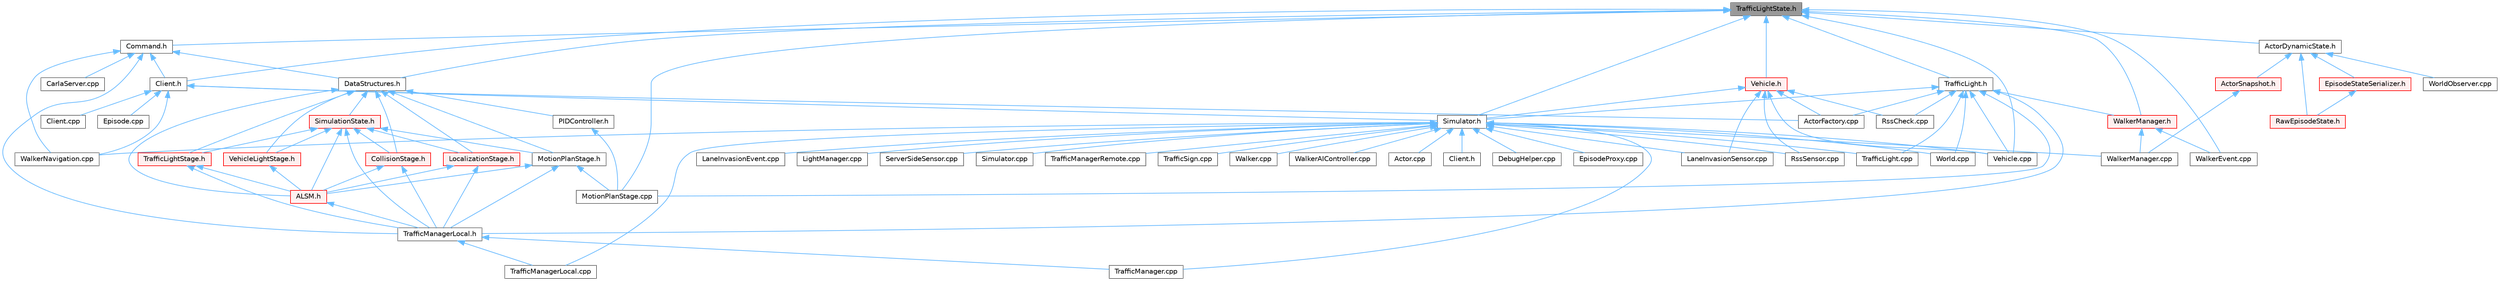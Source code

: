 digraph "TrafficLightState.h"
{
 // INTERACTIVE_SVG=YES
 // LATEX_PDF_SIZE
  bgcolor="transparent";
  edge [fontname=Helvetica,fontsize=10,labelfontname=Helvetica,labelfontsize=10];
  node [fontname=Helvetica,fontsize=10,shape=box,height=0.2,width=0.4];
  Node1 [id="Node000001",label="TrafficLightState.h",height=0.2,width=0.4,color="gray40", fillcolor="grey60", style="filled", fontcolor="black",tooltip=" "];
  Node1 -> Node2 [id="edge1_Node000001_Node000002",dir="back",color="steelblue1",style="solid",tooltip=" "];
  Node2 [id="Node000002",label="ActorDynamicState.h",height=0.2,width=0.4,color="grey40", fillcolor="white", style="filled",URL="$d6/d60/ActorDynamicState_8h.html",tooltip=" "];
  Node2 -> Node3 [id="edge2_Node000002_Node000003",dir="back",color="steelblue1",style="solid",tooltip=" "];
  Node3 [id="Node000003",label="ActorSnapshot.h",height=0.2,width=0.4,color="red", fillcolor="#FFF0F0", style="filled",URL="$db/d5e/ActorSnapshot_8h.html",tooltip=" "];
  Node3 -> Node74 [id="edge3_Node000003_Node000074",dir="back",color="steelblue1",style="solid",tooltip=" "];
  Node74 [id="Node000074",label="WalkerManager.cpp",height=0.2,width=0.4,color="grey40", fillcolor="white", style="filled",URL="$d2/dbb/WalkerManager_8cpp.html",tooltip=" "];
  Node2 -> Node92 [id="edge4_Node000002_Node000092",dir="back",color="steelblue1",style="solid",tooltip=" "];
  Node92 [id="Node000092",label="EpisodeStateSerializer.h",height=0.2,width=0.4,color="red", fillcolor="#FFF0F0", style="filled",URL="$dd/dd8/EpisodeStateSerializer_8h.html",tooltip=" "];
  Node92 -> Node94 [id="edge5_Node000092_Node000094",dir="back",color="steelblue1",style="solid",tooltip=" "];
  Node94 [id="Node000094",label="RawEpisodeState.h",height=0.2,width=0.4,color="red", fillcolor="#FFF0F0", style="filled",URL="$dd/d7d/RawEpisodeState_8h.html",tooltip=" "];
  Node2 -> Node94 [id="edge6_Node000002_Node000094",dir="back",color="steelblue1",style="solid",tooltip=" "];
  Node2 -> Node191 [id="edge7_Node000002_Node000191",dir="back",color="steelblue1",style="solid",tooltip=" "];
  Node191 [id="Node000191",label="WorldObserver.cpp",height=0.2,width=0.4,color="grey40", fillcolor="white", style="filled",URL="$d9/de7/WorldObserver_8cpp.html",tooltip=" "];
  Node1 -> Node216 [id="edge8_Node000001_Node000216",dir="back",color="steelblue1",style="solid",tooltip=" "];
  Node216 [id="Node000216",label="Client.h",height=0.2,width=0.4,color="grey40", fillcolor="white", style="filled",URL="$df/d8b/client_2detail_2Client_8h.html",tooltip=" "];
  Node216 -> Node16 [id="edge9_Node000216_Node000016",dir="back",color="steelblue1",style="solid",tooltip=" "];
  Node16 [id="Node000016",label="ActorFactory.cpp",height=0.2,width=0.4,color="grey40", fillcolor="white", style="filled",URL="$df/dd6/ActorFactory_8cpp.html",tooltip=" "];
  Node216 -> Node217 [id="edge10_Node000216_Node000217",dir="back",color="steelblue1",style="solid",tooltip=" "];
  Node217 [id="Node000217",label="Client.cpp",height=0.2,width=0.4,color="grey40", fillcolor="white", style="filled",URL="$dc/d4a/client_2detail_2Client_8cpp.html",tooltip=" "];
  Node216 -> Node6 [id="edge11_Node000216_Node000006",dir="back",color="steelblue1",style="solid",tooltip=" "];
  Node6 [id="Node000006",label="Episode.cpp",height=0.2,width=0.4,color="grey40", fillcolor="white", style="filled",URL="$d6/d12/Episode_8cpp.html",tooltip=" "];
  Node216 -> Node67 [id="edge12_Node000216_Node000067",dir="back",color="steelblue1",style="solid",tooltip=" "];
  Node67 [id="Node000067",label="Simulator.h",height=0.2,width=0.4,color="grey40", fillcolor="white", style="filled",URL="$d6/d4a/Simulator_8h.html",tooltip=" "];
  Node67 -> Node19 [id="edge13_Node000067_Node000019",dir="back",color="steelblue1",style="solid",tooltip=" "];
  Node19 [id="Node000019",label="Actor.cpp",height=0.2,width=0.4,color="grey40", fillcolor="white", style="filled",URL="$d4/d34/Actor_8cpp.html",tooltip=" "];
  Node67 -> Node68 [id="edge14_Node000067_Node000068",dir="back",color="steelblue1",style="solid",tooltip=" "];
  Node68 [id="Node000068",label="Client.h",height=0.2,width=0.4,color="grey40", fillcolor="white", style="filled",URL="$dd/de3/client_2Client_8h.html",tooltip=" "];
  Node67 -> Node69 [id="edge15_Node000067_Node000069",dir="back",color="steelblue1",style="solid",tooltip=" "];
  Node69 [id="Node000069",label="DebugHelper.cpp",height=0.2,width=0.4,color="grey40", fillcolor="white", style="filled",URL="$d2/d01/DebugHelper_8cpp.html",tooltip=" "];
  Node67 -> Node70 [id="edge16_Node000067_Node000070",dir="back",color="steelblue1",style="solid",tooltip=" "];
  Node70 [id="Node000070",label="EpisodeProxy.cpp",height=0.2,width=0.4,color="grey40", fillcolor="white", style="filled",URL="$d2/d6b/EpisodeProxy_8cpp.html",tooltip=" "];
  Node67 -> Node58 [id="edge17_Node000067_Node000058",dir="back",color="steelblue1",style="solid",tooltip=" "];
  Node58 [id="Node000058",label="LaneInvasionEvent.cpp",height=0.2,width=0.4,color="grey40", fillcolor="white", style="filled",URL="$d6/d75/LaneInvasionEvent_8cpp.html",tooltip=" "];
  Node67 -> Node59 [id="edge18_Node000067_Node000059",dir="back",color="steelblue1",style="solid",tooltip=" "];
  Node59 [id="Node000059",label="LaneInvasionSensor.cpp",height=0.2,width=0.4,color="grey40", fillcolor="white", style="filled",URL="$dd/dbc/LibCarla_2source_2carla_2client_2LaneInvasionSensor_8cpp.html",tooltip=" "];
  Node67 -> Node9 [id="edge19_Node000067_Node000009",dir="back",color="steelblue1",style="solid",tooltip=" "];
  Node9 [id="Node000009",label="LightManager.cpp",height=0.2,width=0.4,color="grey40", fillcolor="white", style="filled",URL="$d3/d1d/LightManager_8cpp.html",tooltip=" "];
  Node67 -> Node36 [id="edge20_Node000067_Node000036",dir="back",color="steelblue1",style="solid",tooltip=" "];
  Node36 [id="Node000036",label="RssSensor.cpp",height=0.2,width=0.4,color="grey40", fillcolor="white", style="filled",URL="$d8/d77/LibCarla_2source_2carla_2rss_2RssSensor_8cpp.html",tooltip=" "];
  Node67 -> Node65 [id="edge21_Node000067_Node000065",dir="back",color="steelblue1",style="solid",tooltip=" "];
  Node65 [id="Node000065",label="ServerSideSensor.cpp",height=0.2,width=0.4,color="grey40", fillcolor="white", style="filled",URL="$d1/da0/ServerSideSensor_8cpp.html",tooltip=" "];
  Node67 -> Node66 [id="edge22_Node000067_Node000066",dir="back",color="steelblue1",style="solid",tooltip=" "];
  Node66 [id="Node000066",label="Simulator.cpp",height=0.2,width=0.4,color="grey40", fillcolor="white", style="filled",URL="$d2/d0c/Simulator_8cpp.html",tooltip=" "];
  Node67 -> Node38 [id="edge23_Node000067_Node000038",dir="back",color="steelblue1",style="solid",tooltip=" "];
  Node38 [id="Node000038",label="TrafficLight.cpp",height=0.2,width=0.4,color="grey40", fillcolor="white", style="filled",URL="$dd/d90/TrafficLight_8cpp.html",tooltip=" "];
  Node67 -> Node14 [id="edge24_Node000067_Node000014",dir="back",color="steelblue1",style="solid",tooltip=" "];
  Node14 [id="Node000014",label="TrafficManager.cpp",height=0.2,width=0.4,color="grey40", fillcolor="white", style="filled",URL="$db/d04/TrafficManager_8cpp.html",tooltip=" "];
  Node67 -> Node15 [id="edge25_Node000067_Node000015",dir="back",color="steelblue1",style="solid",tooltip=" "];
  Node15 [id="Node000015",label="TrafficManagerLocal.cpp",height=0.2,width=0.4,color="grey40", fillcolor="white", style="filled",URL="$da/d53/TrafficManagerLocal_8cpp.html",tooltip=" "];
  Node67 -> Node71 [id="edge26_Node000067_Node000071",dir="back",color="steelblue1",style="solid",tooltip=" "];
  Node71 [id="Node000071",label="TrafficManagerRemote.cpp",height=0.2,width=0.4,color="grey40", fillcolor="white", style="filled",URL="$d6/d82/TrafficManagerRemote_8cpp.html",tooltip=" "];
  Node67 -> Node39 [id="edge27_Node000067_Node000039",dir="back",color="steelblue1",style="solid",tooltip=" "];
  Node39 [id="Node000039",label="TrafficSign.cpp",height=0.2,width=0.4,color="grey40", fillcolor="white", style="filled",URL="$d1/d40/TrafficSign_8cpp.html",tooltip=" "];
  Node67 -> Node40 [id="edge28_Node000067_Node000040",dir="back",color="steelblue1",style="solid",tooltip=" "];
  Node40 [id="Node000040",label="Vehicle.cpp",height=0.2,width=0.4,color="grey40", fillcolor="white", style="filled",URL="$d0/d27/Vehicle_8cpp.html",tooltip=" "];
  Node67 -> Node72 [id="edge29_Node000067_Node000072",dir="back",color="steelblue1",style="solid",tooltip=" "];
  Node72 [id="Node000072",label="Walker.cpp",height=0.2,width=0.4,color="grey40", fillcolor="white", style="filled",URL="$d6/db6/Walker_8cpp.html",tooltip=" "];
  Node67 -> Node73 [id="edge30_Node000067_Node000073",dir="back",color="steelblue1",style="solid",tooltip=" "];
  Node73 [id="Node000073",label="WalkerAIController.cpp",height=0.2,width=0.4,color="grey40", fillcolor="white", style="filled",URL="$de/d69/WalkerAIController_8cpp.html",tooltip=" "];
  Node67 -> Node74 [id="edge31_Node000067_Node000074",dir="back",color="steelblue1",style="solid",tooltip=" "];
  Node67 -> Node75 [id="edge32_Node000067_Node000075",dir="back",color="steelblue1",style="solid",tooltip=" "];
  Node75 [id="Node000075",label="WalkerNavigation.cpp",height=0.2,width=0.4,color="grey40", fillcolor="white", style="filled",URL="$de/d84/WalkerNavigation_8cpp.html",tooltip=" "];
  Node67 -> Node41 [id="edge33_Node000067_Node000041",dir="back",color="steelblue1",style="solid",tooltip=" "];
  Node41 [id="Node000041",label="World.cpp",height=0.2,width=0.4,color="grey40", fillcolor="white", style="filled",URL="$d7/dfe/World_8cpp.html",tooltip=" "];
  Node216 -> Node75 [id="edge34_Node000216_Node000075",dir="back",color="steelblue1",style="solid",tooltip=" "];
  Node1 -> Node218 [id="edge35_Node000001_Node000218",dir="back",color="steelblue1",style="solid",tooltip=" "];
  Node218 [id="Node000218",label="Command.h",height=0.2,width=0.4,color="grey40", fillcolor="white", style="filled",URL="$d1/d55/Command_8h.html",tooltip=" "];
  Node218 -> Node112 [id="edge36_Node000218_Node000112",dir="back",color="steelblue1",style="solid",tooltip=" "];
  Node112 [id="Node000112",label="CarlaServer.cpp",height=0.2,width=0.4,color="grey40", fillcolor="white", style="filled",URL="$db/d6c/CarlaServer_8cpp.html",tooltip=" "];
  Node218 -> Node216 [id="edge37_Node000218_Node000216",dir="back",color="steelblue1",style="solid",tooltip=" "];
  Node218 -> Node53 [id="edge38_Node000218_Node000053",dir="back",color="steelblue1",style="solid",tooltip=" "];
  Node53 [id="Node000053",label="DataStructures.h",height=0.2,width=0.4,color="grey40", fillcolor="white", style="filled",URL="$d0/d49/DataStructures_8h.html",tooltip=" "];
  Node53 -> Node11 [id="edge39_Node000053_Node000011",dir="back",color="steelblue1",style="solid",tooltip=" "];
  Node11 [id="Node000011",label="ALSM.h",height=0.2,width=0.4,color="red", fillcolor="#FFF0F0", style="filled",URL="$dc/d2c/ALSM_8h.html",tooltip=" "];
  Node11 -> Node13 [id="edge40_Node000011_Node000013",dir="back",color="steelblue1",style="solid",tooltip=" "];
  Node13 [id="Node000013",label="TrafficManagerLocal.h",height=0.2,width=0.4,color="grey40", fillcolor="white", style="filled",URL="$db/ddf/TrafficManagerLocal_8h.html",tooltip=" "];
  Node13 -> Node14 [id="edge41_Node000013_Node000014",dir="back",color="steelblue1",style="solid",tooltip=" "];
  Node13 -> Node15 [id="edge42_Node000013_Node000015",dir="back",color="steelblue1",style="solid",tooltip=" "];
  Node53 -> Node49 [id="edge43_Node000053_Node000049",dir="back",color="steelblue1",style="solid",tooltip=" "];
  Node49 [id="Node000049",label="CollisionStage.h",height=0.2,width=0.4,color="red", fillcolor="#FFF0F0", style="filled",URL="$da/d67/CollisionStage_8h.html",tooltip=" "];
  Node49 -> Node11 [id="edge44_Node000049_Node000011",dir="back",color="steelblue1",style="solid",tooltip=" "];
  Node49 -> Node13 [id="edge45_Node000049_Node000013",dir="back",color="steelblue1",style="solid",tooltip=" "];
  Node53 -> Node26 [id="edge46_Node000053_Node000026",dir="back",color="steelblue1",style="solid",tooltip=" "];
  Node26 [id="Node000026",label="LocalizationStage.h",height=0.2,width=0.4,color="red", fillcolor="#FFF0F0", style="filled",URL="$d9/df4/LocalizationStage_8h.html",tooltip=" "];
  Node26 -> Node11 [id="edge47_Node000026_Node000011",dir="back",color="steelblue1",style="solid",tooltip=" "];
  Node26 -> Node13 [id="edge48_Node000026_Node000013",dir="back",color="steelblue1",style="solid",tooltip=" "];
  Node53 -> Node29 [id="edge49_Node000053_Node000029",dir="back",color="steelblue1",style="solid",tooltip=" "];
  Node29 [id="Node000029",label="MotionPlanStage.h",height=0.2,width=0.4,color="grey40", fillcolor="white", style="filled",URL="$d3/d00/MotionPlanStage_8h.html",tooltip=" "];
  Node29 -> Node11 [id="edge50_Node000029_Node000011",dir="back",color="steelblue1",style="solid",tooltip=" "];
  Node29 -> Node30 [id="edge51_Node000029_Node000030",dir="back",color="steelblue1",style="solid",tooltip=" "];
  Node30 [id="Node000030",label="MotionPlanStage.cpp",height=0.2,width=0.4,color="grey40", fillcolor="white", style="filled",URL="$d4/df7/MotionPlanStage_8cpp.html",tooltip=" "];
  Node29 -> Node13 [id="edge52_Node000029_Node000013",dir="back",color="steelblue1",style="solid",tooltip=" "];
  Node53 -> Node54 [id="edge53_Node000053_Node000054",dir="back",color="steelblue1",style="solid",tooltip=" "];
  Node54 [id="Node000054",label="PIDController.h",height=0.2,width=0.4,color="grey40", fillcolor="white", style="filled",URL="$dc/d75/PIDController_8h.html",tooltip=" "];
  Node54 -> Node30 [id="edge54_Node000054_Node000030",dir="back",color="steelblue1",style="solid",tooltip=" "];
  Node53 -> Node55 [id="edge55_Node000053_Node000055",dir="back",color="steelblue1",style="solid",tooltip=" "];
  Node55 [id="Node000055",label="SimulationState.h",height=0.2,width=0.4,color="red", fillcolor="#FFF0F0", style="filled",URL="$d5/d3b/SimulationState_8h.html",tooltip=" "];
  Node55 -> Node11 [id="edge56_Node000055_Node000011",dir="back",color="steelblue1",style="solid",tooltip=" "];
  Node55 -> Node49 [id="edge57_Node000055_Node000049",dir="back",color="steelblue1",style="solid",tooltip=" "];
  Node55 -> Node26 [id="edge58_Node000055_Node000026",dir="back",color="steelblue1",style="solid",tooltip=" "];
  Node55 -> Node29 [id="edge59_Node000055_Node000029",dir="back",color="steelblue1",style="solid",tooltip=" "];
  Node55 -> Node51 [id="edge60_Node000055_Node000051",dir="back",color="steelblue1",style="solid",tooltip=" "];
  Node51 [id="Node000051",label="TrafficLightStage.h",height=0.2,width=0.4,color="red", fillcolor="#FFF0F0", style="filled",URL="$d4/d12/TrafficLightStage_8h.html",tooltip=" "];
  Node51 -> Node11 [id="edge61_Node000051_Node000011",dir="back",color="steelblue1",style="solid",tooltip=" "];
  Node51 -> Node13 [id="edge62_Node000051_Node000013",dir="back",color="steelblue1",style="solid",tooltip=" "];
  Node55 -> Node13 [id="edge63_Node000055_Node000013",dir="back",color="steelblue1",style="solid",tooltip=" "];
  Node55 -> Node52 [id="edge64_Node000055_Node000052",dir="back",color="steelblue1",style="solid",tooltip=" "];
  Node52 [id="Node000052",label="VehicleLightStage.h",height=0.2,width=0.4,color="red", fillcolor="#FFF0F0", style="filled",URL="$d1/dc1/VehicleLightStage_8h.html",tooltip=" "];
  Node52 -> Node11 [id="edge65_Node000052_Node000011",dir="back",color="steelblue1",style="solid",tooltip=" "];
  Node53 -> Node51 [id="edge66_Node000053_Node000051",dir="back",color="steelblue1",style="solid",tooltip=" "];
  Node53 -> Node52 [id="edge67_Node000053_Node000052",dir="back",color="steelblue1",style="solid",tooltip=" "];
  Node218 -> Node13 [id="edge68_Node000218_Node000013",dir="back",color="steelblue1",style="solid",tooltip=" "];
  Node218 -> Node75 [id="edge69_Node000218_Node000075",dir="back",color="steelblue1",style="solid",tooltip=" "];
  Node1 -> Node53 [id="edge70_Node000001_Node000053",dir="back",color="steelblue1",style="solid",tooltip=" "];
  Node1 -> Node30 [id="edge71_Node000001_Node000030",dir="back",color="steelblue1",style="solid",tooltip=" "];
  Node1 -> Node67 [id="edge72_Node000001_Node000067",dir="back",color="steelblue1",style="solid",tooltip=" "];
  Node1 -> Node81 [id="edge73_Node000001_Node000081",dir="back",color="steelblue1",style="solid",tooltip=" "];
  Node81 [id="Node000081",label="TrafficLight.h",height=0.2,width=0.4,color="grey40", fillcolor="white", style="filled",URL="$d5/d9e/TrafficLight_8h.html",tooltip=" "];
  Node81 -> Node16 [id="edge74_Node000081_Node000016",dir="back",color="steelblue1",style="solid",tooltip=" "];
  Node81 -> Node30 [id="edge75_Node000081_Node000030",dir="back",color="steelblue1",style="solid",tooltip=" "];
  Node81 -> Node34 [id="edge76_Node000081_Node000034",dir="back",color="steelblue1",style="solid",tooltip=" "];
  Node34 [id="Node000034",label="RssCheck.cpp",height=0.2,width=0.4,color="grey40", fillcolor="white", style="filled",URL="$d0/dce/RssCheck_8cpp.html",tooltip=" "];
  Node81 -> Node67 [id="edge77_Node000081_Node000067",dir="back",color="steelblue1",style="solid",tooltip=" "];
  Node81 -> Node38 [id="edge78_Node000081_Node000038",dir="back",color="steelblue1",style="solid",tooltip=" "];
  Node81 -> Node13 [id="edge79_Node000081_Node000013",dir="back",color="steelblue1",style="solid",tooltip=" "];
  Node81 -> Node40 [id="edge80_Node000081_Node000040",dir="back",color="steelblue1",style="solid",tooltip=" "];
  Node81 -> Node82 [id="edge81_Node000081_Node000082",dir="back",color="steelblue1",style="solid",tooltip=" "];
  Node82 [id="Node000082",label="WalkerManager.h",height=0.2,width=0.4,color="red", fillcolor="#FFF0F0", style="filled",URL="$df/d64/WalkerManager_8h.html",tooltip=" "];
  Node82 -> Node85 [id="edge82_Node000082_Node000085",dir="back",color="steelblue1",style="solid",tooltip=" "];
  Node85 [id="Node000085",label="WalkerEvent.cpp",height=0.2,width=0.4,color="grey40", fillcolor="white", style="filled",URL="$de/db9/WalkerEvent_8cpp.html",tooltip=" "];
  Node82 -> Node74 [id="edge83_Node000082_Node000074",dir="back",color="steelblue1",style="solid",tooltip=" "];
  Node81 -> Node41 [id="edge84_Node000081_Node000041",dir="back",color="steelblue1",style="solid",tooltip=" "];
  Node1 -> Node40 [id="edge85_Node000001_Node000040",dir="back",color="steelblue1",style="solid",tooltip=" "];
  Node1 -> Node77 [id="edge86_Node000001_Node000077",dir="back",color="steelblue1",style="solid",tooltip=" "];
  Node77 [id="Node000077",label="Vehicle.h",height=0.2,width=0.4,color="red", fillcolor="#FFF0F0", style="filled",URL="$d9/d18/Vehicle_8h.html",tooltip=" "];
  Node77 -> Node16 [id="edge87_Node000077_Node000016",dir="back",color="steelblue1",style="solid",tooltip=" "];
  Node77 -> Node59 [id="edge88_Node000077_Node000059",dir="back",color="steelblue1",style="solid",tooltip=" "];
  Node77 -> Node34 [id="edge89_Node000077_Node000034",dir="back",color="steelblue1",style="solid",tooltip=" "];
  Node77 -> Node36 [id="edge90_Node000077_Node000036",dir="back",color="steelblue1",style="solid",tooltip=" "];
  Node77 -> Node67 [id="edge91_Node000077_Node000067",dir="back",color="steelblue1",style="solid",tooltip=" "];
  Node77 -> Node40 [id="edge92_Node000077_Node000040",dir="back",color="steelblue1",style="solid",tooltip=" "];
  Node1 -> Node85 [id="edge93_Node000001_Node000085",dir="back",color="steelblue1",style="solid",tooltip=" "];
  Node1 -> Node82 [id="edge94_Node000001_Node000082",dir="back",color="steelblue1",style="solid",tooltip=" "];
}
